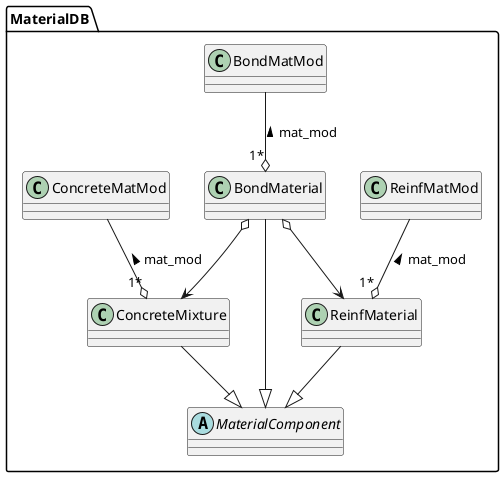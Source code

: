 @startuml

package MaterialDB{
abstract class MaterialComponent

class ReinfMaterial

class ConcreteMixture
ConcreteMixture --|> MaterialComponent
ConcreteMatMod --o "1*" ConcreteMixture : < mat_mod

class ReinfMaterial
ReinfMaterial --|> MaterialComponent
ReinfMatMod --o "1*" ReinfMaterial : < mat_mod

class BondMaterial
BondMaterial --|> MaterialComponent
BondMaterial o--> ReinfMaterial
BondMaterial o--> ConcreteMixture

BondMatMod --o "1*" BondMaterial : < mat_mod
}

@enduml